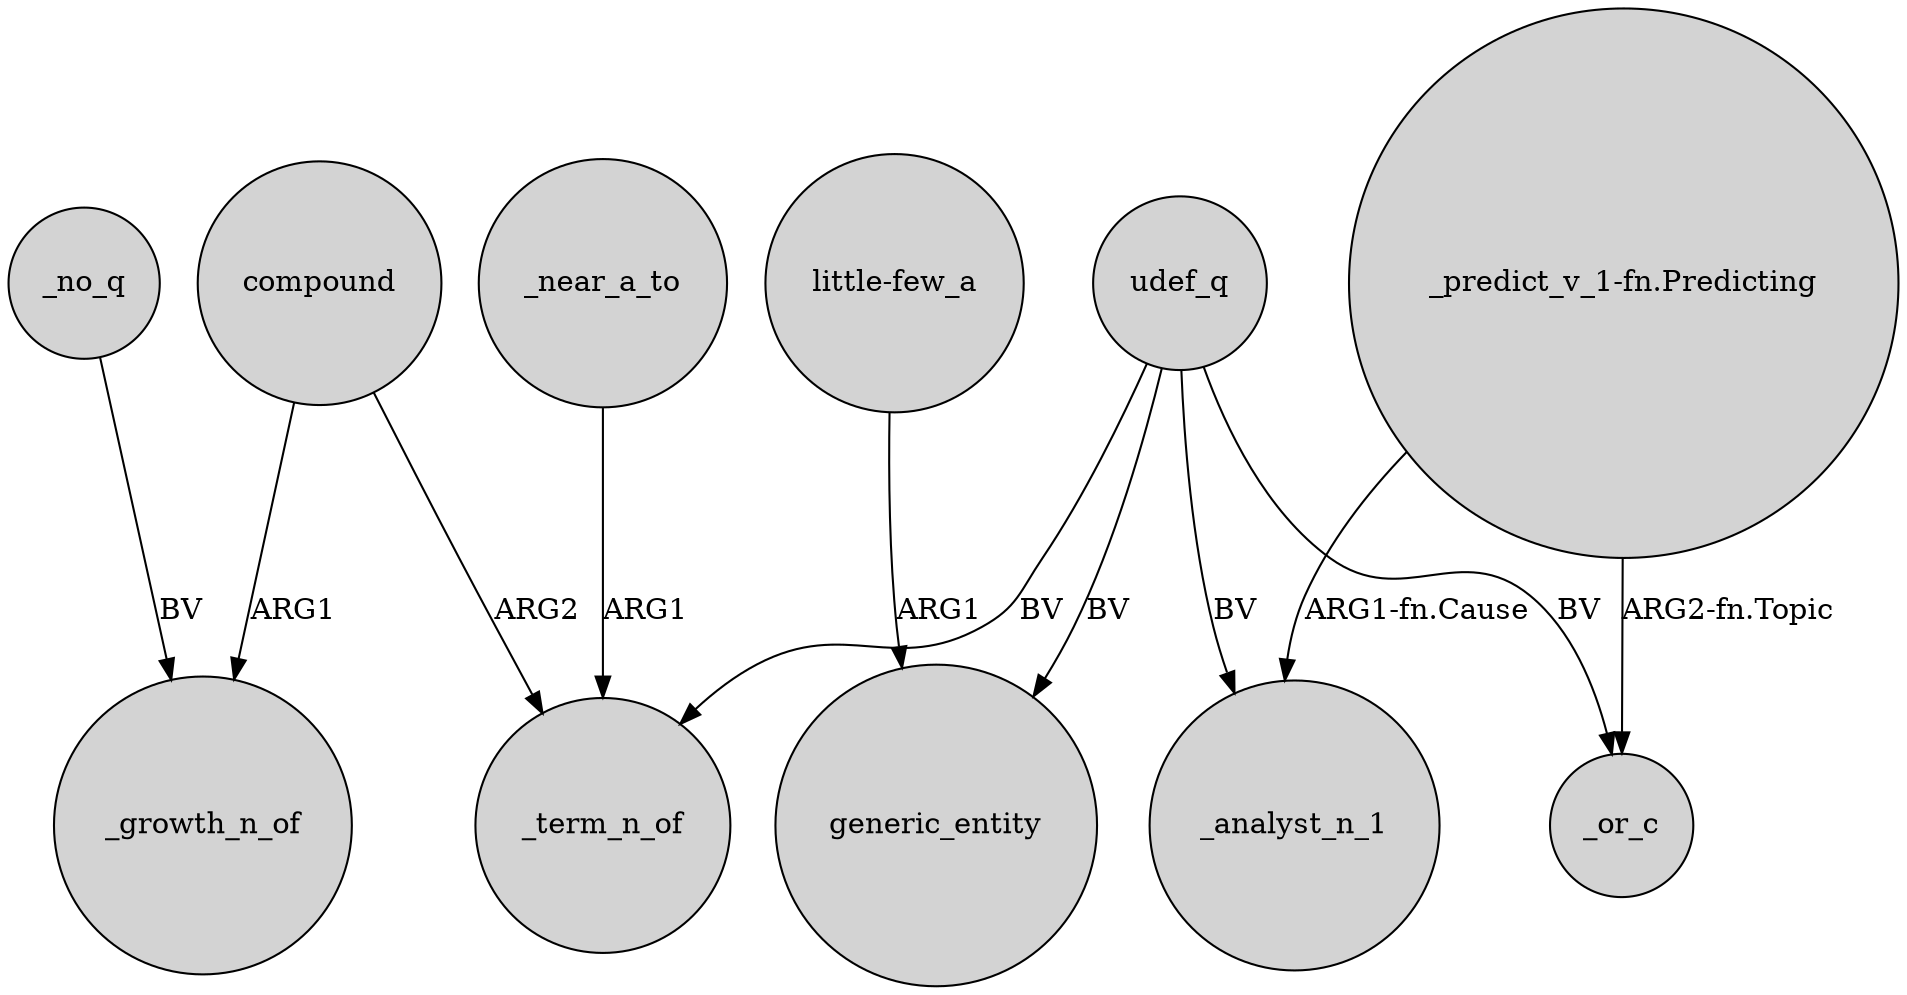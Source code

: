 digraph {
	node [shape=circle style=filled]
	_near_a_to -> _term_n_of [label=ARG1]
	compound -> _growth_n_of [label=ARG1]
	udef_q -> generic_entity [label=BV]
	"_predict_v_1-fn.Predicting" -> _or_c [label="ARG2-fn.Topic"]
	udef_q -> _or_c [label=BV]
	_no_q -> _growth_n_of [label=BV]
	compound -> _term_n_of [label=ARG2]
	udef_q -> _term_n_of [label=BV]
	udef_q -> _analyst_n_1 [label=BV]
	"_predict_v_1-fn.Predicting" -> _analyst_n_1 [label="ARG1-fn.Cause"]
	"little-few_a" -> generic_entity [label=ARG1]
}
